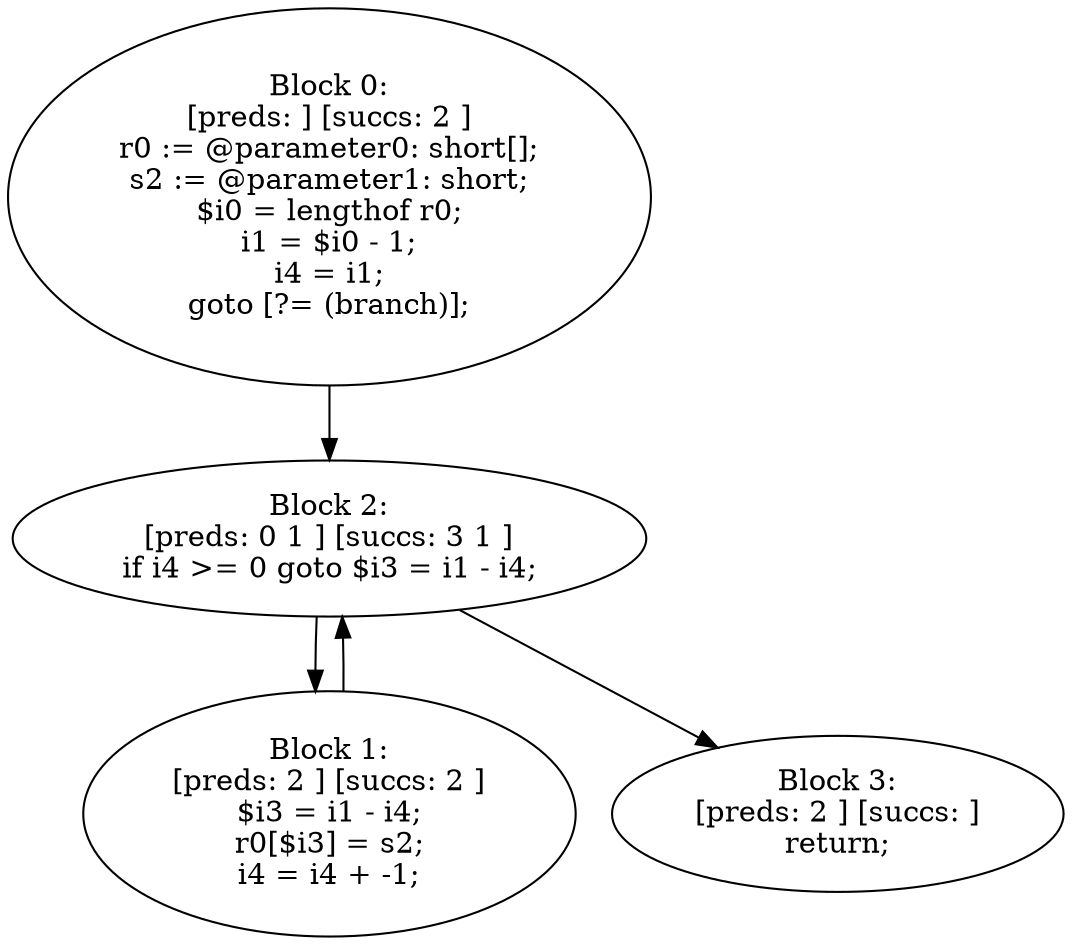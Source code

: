 digraph "unitGraph" {
    "Block 0:
[preds: ] [succs: 2 ]
r0 := @parameter0: short[];
s2 := @parameter1: short;
$i0 = lengthof r0;
i1 = $i0 - 1;
i4 = i1;
goto [?= (branch)];
"
    "Block 1:
[preds: 2 ] [succs: 2 ]
$i3 = i1 - i4;
r0[$i3] = s2;
i4 = i4 + -1;
"
    "Block 2:
[preds: 0 1 ] [succs: 3 1 ]
if i4 >= 0 goto $i3 = i1 - i4;
"
    "Block 3:
[preds: 2 ] [succs: ]
return;
"
    "Block 0:
[preds: ] [succs: 2 ]
r0 := @parameter0: short[];
s2 := @parameter1: short;
$i0 = lengthof r0;
i1 = $i0 - 1;
i4 = i1;
goto [?= (branch)];
"->"Block 2:
[preds: 0 1 ] [succs: 3 1 ]
if i4 >= 0 goto $i3 = i1 - i4;
";
    "Block 1:
[preds: 2 ] [succs: 2 ]
$i3 = i1 - i4;
r0[$i3] = s2;
i4 = i4 + -1;
"->"Block 2:
[preds: 0 1 ] [succs: 3 1 ]
if i4 >= 0 goto $i3 = i1 - i4;
";
    "Block 2:
[preds: 0 1 ] [succs: 3 1 ]
if i4 >= 0 goto $i3 = i1 - i4;
"->"Block 3:
[preds: 2 ] [succs: ]
return;
";
    "Block 2:
[preds: 0 1 ] [succs: 3 1 ]
if i4 >= 0 goto $i3 = i1 - i4;
"->"Block 1:
[preds: 2 ] [succs: 2 ]
$i3 = i1 - i4;
r0[$i3] = s2;
i4 = i4 + -1;
";
}
